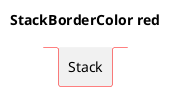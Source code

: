 @startuml
'!include ../../../plantuml-styles/plantuml-ae-skinparam-ex.iuml

skinparam StackBorderColor red

title StackBorderColor red

stack Stack 
@enduml